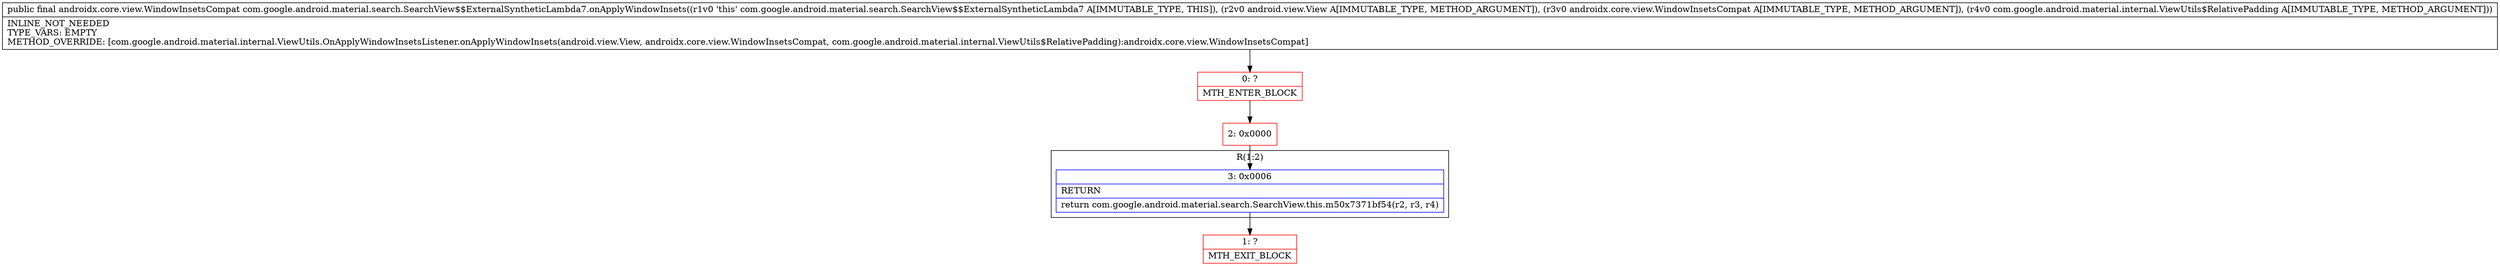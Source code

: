 digraph "CFG forcom.google.android.material.search.SearchView$$ExternalSyntheticLambda7.onApplyWindowInsets(Landroid\/view\/View;Landroidx\/core\/view\/WindowInsetsCompat;Lcom\/google\/android\/material\/internal\/ViewUtils$RelativePadding;)Landroidx\/core\/view\/WindowInsetsCompat;" {
subgraph cluster_Region_630181390 {
label = "R(1:2)";
node [shape=record,color=blue];
Node_3 [shape=record,label="{3\:\ 0x0006|RETURN\l|return com.google.android.material.search.SearchView.this.m50x7371bf54(r2, r3, r4)\l}"];
}
Node_0 [shape=record,color=red,label="{0\:\ ?|MTH_ENTER_BLOCK\l}"];
Node_2 [shape=record,color=red,label="{2\:\ 0x0000}"];
Node_1 [shape=record,color=red,label="{1\:\ ?|MTH_EXIT_BLOCK\l}"];
MethodNode[shape=record,label="{public final androidx.core.view.WindowInsetsCompat com.google.android.material.search.SearchView$$ExternalSyntheticLambda7.onApplyWindowInsets((r1v0 'this' com.google.android.material.search.SearchView$$ExternalSyntheticLambda7 A[IMMUTABLE_TYPE, THIS]), (r2v0 android.view.View A[IMMUTABLE_TYPE, METHOD_ARGUMENT]), (r3v0 androidx.core.view.WindowInsetsCompat A[IMMUTABLE_TYPE, METHOD_ARGUMENT]), (r4v0 com.google.android.material.internal.ViewUtils$RelativePadding A[IMMUTABLE_TYPE, METHOD_ARGUMENT]))  | INLINE_NOT_NEEDED\lTYPE_VARS: EMPTY\lMETHOD_OVERRIDE: [com.google.android.material.internal.ViewUtils.OnApplyWindowInsetsListener.onApplyWindowInsets(android.view.View, androidx.core.view.WindowInsetsCompat, com.google.android.material.internal.ViewUtils$RelativePadding):androidx.core.view.WindowInsetsCompat]\l}"];
MethodNode -> Node_0;Node_3 -> Node_1;
Node_0 -> Node_2;
Node_2 -> Node_3;
}

